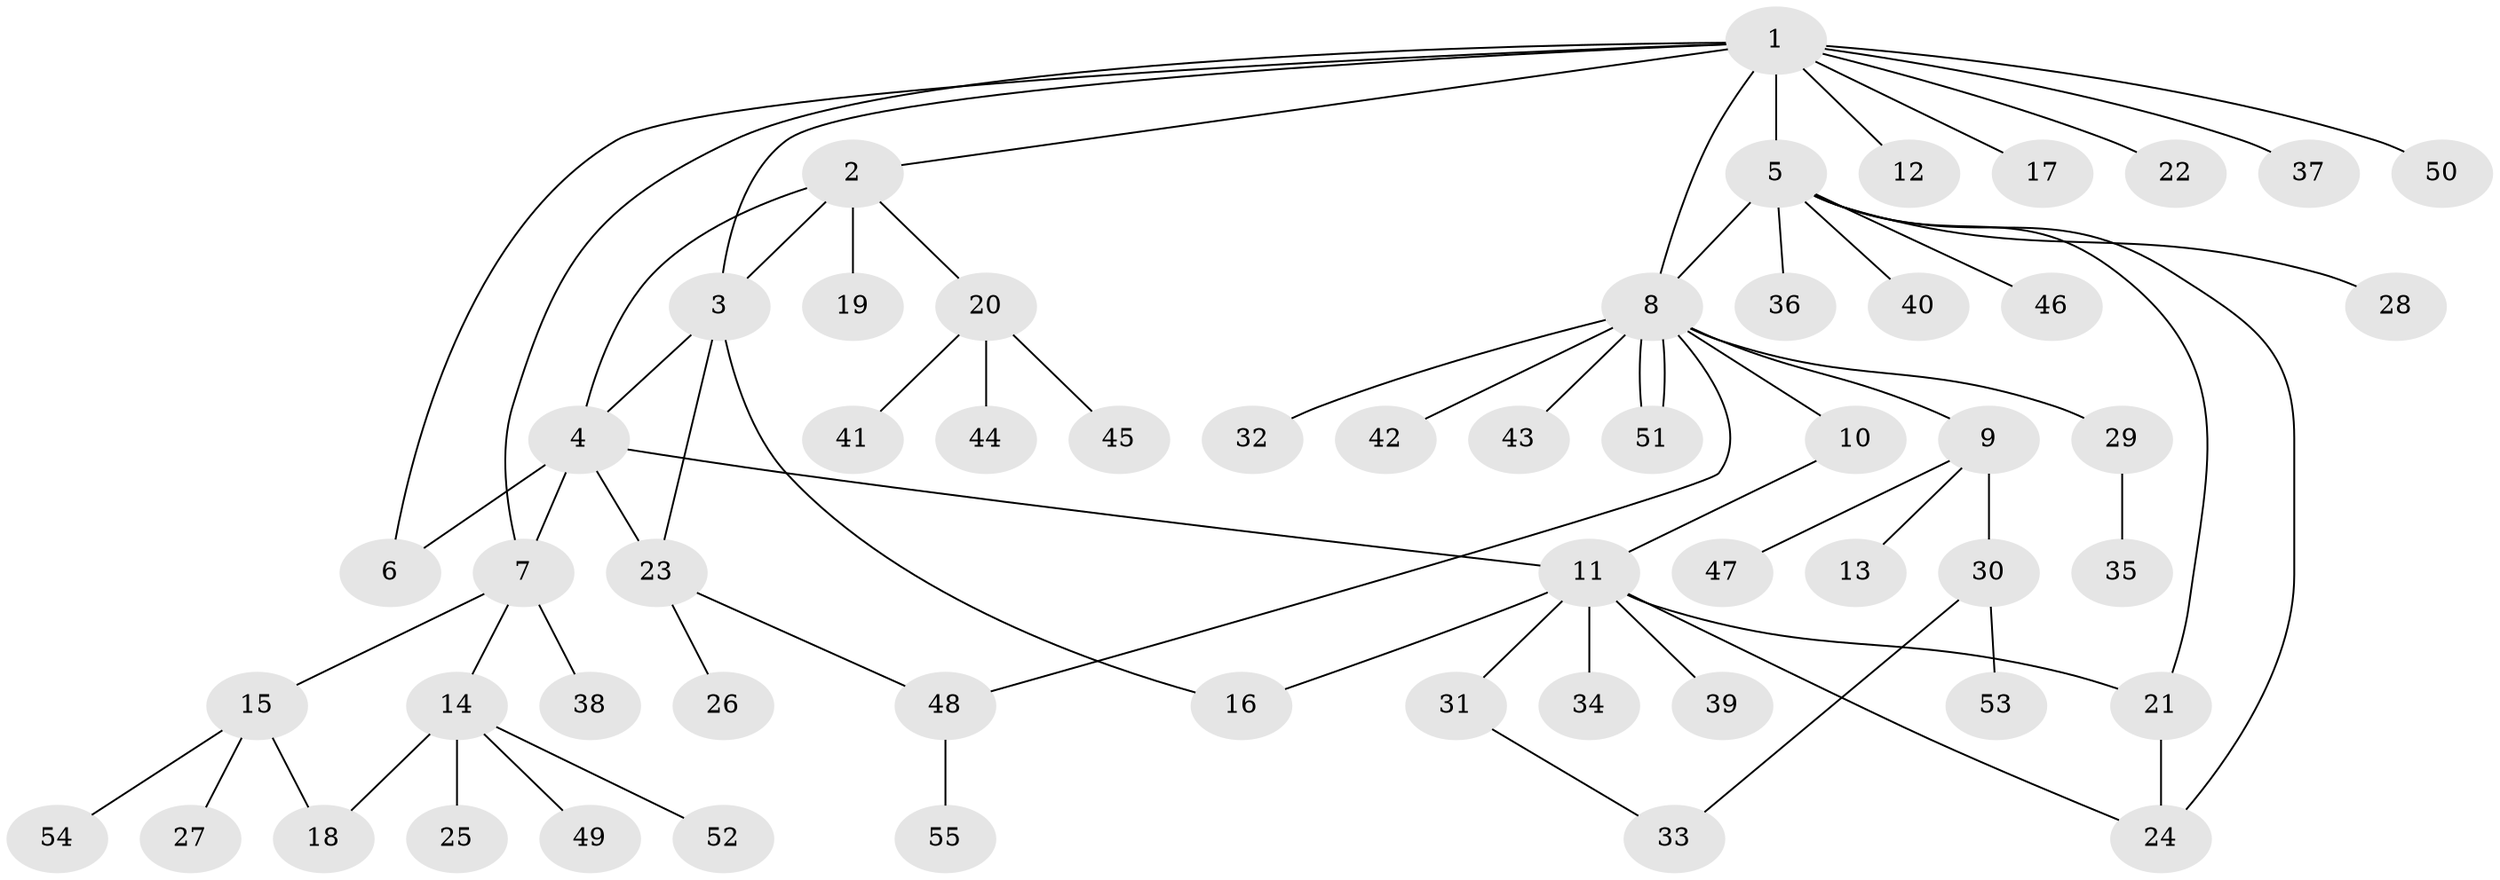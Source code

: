 // coarse degree distribution, {10: 0.024390243902439025, 3: 0.0975609756097561, 7: 0.04878048780487805, 8: 0.04878048780487805, 2: 0.17073170731707318, 9: 0.024390243902439025, 1: 0.5609756097560976, 4: 0.024390243902439025}
// Generated by graph-tools (version 1.1) at 2025/51/02/27/25 19:51:57]
// undirected, 55 vertices, 69 edges
graph export_dot {
graph [start="1"]
  node [color=gray90,style=filled];
  1;
  2;
  3;
  4;
  5;
  6;
  7;
  8;
  9;
  10;
  11;
  12;
  13;
  14;
  15;
  16;
  17;
  18;
  19;
  20;
  21;
  22;
  23;
  24;
  25;
  26;
  27;
  28;
  29;
  30;
  31;
  32;
  33;
  34;
  35;
  36;
  37;
  38;
  39;
  40;
  41;
  42;
  43;
  44;
  45;
  46;
  47;
  48;
  49;
  50;
  51;
  52;
  53;
  54;
  55;
  1 -- 2;
  1 -- 3;
  1 -- 5;
  1 -- 6;
  1 -- 7;
  1 -- 8;
  1 -- 12;
  1 -- 17;
  1 -- 22;
  1 -- 37;
  1 -- 50;
  2 -- 3;
  2 -- 4;
  2 -- 19;
  2 -- 20;
  3 -- 4;
  3 -- 16;
  3 -- 23;
  4 -- 6;
  4 -- 7;
  4 -- 11;
  4 -- 23;
  5 -- 8;
  5 -- 21;
  5 -- 24;
  5 -- 28;
  5 -- 36;
  5 -- 40;
  5 -- 46;
  7 -- 14;
  7 -- 15;
  7 -- 38;
  8 -- 9;
  8 -- 10;
  8 -- 29;
  8 -- 32;
  8 -- 42;
  8 -- 43;
  8 -- 48;
  8 -- 51;
  8 -- 51;
  9 -- 13;
  9 -- 30;
  9 -- 47;
  10 -- 11;
  11 -- 16;
  11 -- 21;
  11 -- 24;
  11 -- 31;
  11 -- 34;
  11 -- 39;
  14 -- 18;
  14 -- 25;
  14 -- 49;
  14 -- 52;
  15 -- 18;
  15 -- 27;
  15 -- 54;
  20 -- 41;
  20 -- 44;
  20 -- 45;
  21 -- 24;
  23 -- 26;
  23 -- 48;
  29 -- 35;
  30 -- 33;
  30 -- 53;
  31 -- 33;
  48 -- 55;
}

